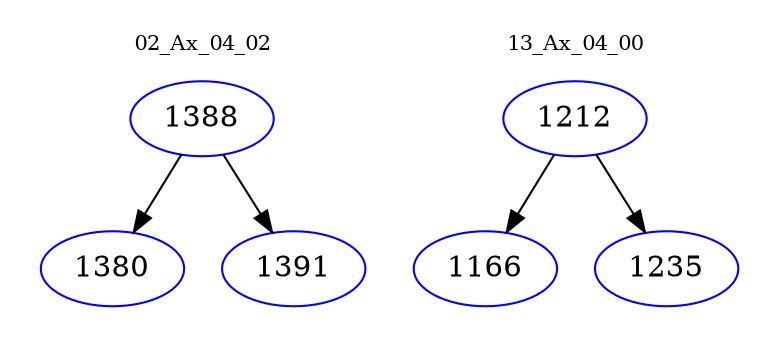 digraph{
subgraph cluster_0 {
color = white
label = "02_Ax_04_02";
fontsize=10;
T0_1388 [label="1388", color="blue"]
T0_1388 -> T0_1380 [color="black"]
T0_1380 [label="1380", color="blue"]
T0_1388 -> T0_1391 [color="black"]
T0_1391 [label="1391", color="blue"]
}
subgraph cluster_1 {
color = white
label = "13_Ax_04_00";
fontsize=10;
T1_1212 [label="1212", color="blue"]
T1_1212 -> T1_1166 [color="black"]
T1_1166 [label="1166", color="blue"]
T1_1212 -> T1_1235 [color="black"]
T1_1235 [label="1235", color="blue"]
}
}
